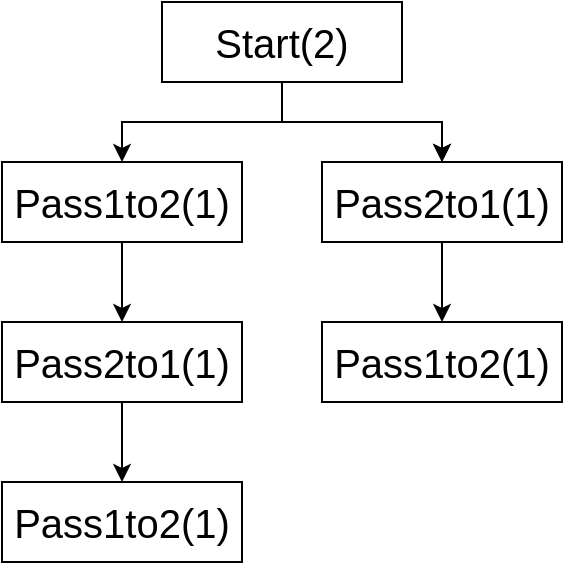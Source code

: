 <mxfile version="20.8.5" type="github"><diagram id="lI4BgrIZTb4HIJQqaTyI" name="ページ1"><mxGraphModel dx="1434" dy="731" grid="1" gridSize="10" guides="1" tooltips="1" connect="1" arrows="1" fold="1" page="1" pageScale="1" pageWidth="827" pageHeight="1169" math="0" shadow="0"><root><mxCell id="0"/><mxCell id="1" parent="0"/><mxCell id="EdhIGiwtXLYldp7msiqc-5" value="" style="edgeStyle=orthogonalEdgeStyle;rounded=0;orthogonalLoop=1;jettySize=auto;html=1;fontSize=20;entryX=0.5;entryY=0;entryDx=0;entryDy=0;" parent="1" source="EdhIGiwtXLYldp7msiqc-1" target="Fqb4TD7JOu4F3Ofy6Crc-2" edge="1"><mxGeometry relative="1" as="geometry"/></mxCell><mxCell id="Fqb4TD7JOu4F3Ofy6Crc-4" value="" style="edgeStyle=orthogonalEdgeStyle;rounded=0;orthogonalLoop=1;jettySize=auto;html=1;" edge="1" parent="1" source="EdhIGiwtXLYldp7msiqc-1" target="Fqb4TD7JOu4F3Ofy6Crc-2"><mxGeometry relative="1" as="geometry"><Array as="points"><mxPoint x="380" y="220"/><mxPoint x="460" y="220"/></Array></mxGeometry></mxCell><mxCell id="Fqb4TD7JOu4F3Ofy6Crc-5" style="edgeStyle=orthogonalEdgeStyle;rounded=0;orthogonalLoop=1;jettySize=auto;html=1;exitX=0.5;exitY=1;exitDx=0;exitDy=0;entryX=0.5;entryY=0;entryDx=0;entryDy=0;" edge="1" parent="1" source="EdhIGiwtXLYldp7msiqc-1" target="EdhIGiwtXLYldp7msiqc-3"><mxGeometry relative="1" as="geometry"><mxPoint x="300" y="240" as="targetPoint"/></mxGeometry></mxCell><mxCell id="EdhIGiwtXLYldp7msiqc-1" value="&lt;font style=&quot;font-size: 20px;&quot;&gt;Start(2)&lt;/font&gt;" style="rounded=0;whiteSpace=wrap;html=1;" parent="1" vertex="1"><mxGeometry x="320" y="160" width="120" height="40" as="geometry"/></mxCell><mxCell id="EdhIGiwtXLYldp7msiqc-7" value="" style="edgeStyle=orthogonalEdgeStyle;rounded=0;orthogonalLoop=1;jettySize=auto;html=1;fontSize=20;" parent="1" source="EdhIGiwtXLYldp7msiqc-2" target="EdhIGiwtXLYldp7msiqc-4" edge="1"><mxGeometry relative="1" as="geometry"/></mxCell><mxCell id="EdhIGiwtXLYldp7msiqc-2" value="&lt;font style=&quot;font-size: 20px;&quot;&gt;Pass2to1(1)&lt;/font&gt;" style="rounded=0;whiteSpace=wrap;html=1;" parent="1" vertex="1"><mxGeometry x="240" y="320" width="120" height="40" as="geometry"/></mxCell><mxCell id="EdhIGiwtXLYldp7msiqc-6" value="" style="edgeStyle=orthogonalEdgeStyle;rounded=0;orthogonalLoop=1;jettySize=auto;html=1;fontSize=20;" parent="1" source="EdhIGiwtXLYldp7msiqc-3" target="EdhIGiwtXLYldp7msiqc-2" edge="1"><mxGeometry relative="1" as="geometry"/></mxCell><mxCell id="EdhIGiwtXLYldp7msiqc-3" value="&lt;font style=&quot;font-size: 20px;&quot;&gt;Pass1to2(1)&lt;/font&gt;" style="rounded=0;whiteSpace=wrap;html=1;" parent="1" vertex="1"><mxGeometry x="240" y="240" width="120" height="40" as="geometry"/></mxCell><mxCell id="EdhIGiwtXLYldp7msiqc-4" value="&lt;font style=&quot;font-size: 20px;&quot;&gt;Pass1to2(1)&lt;/font&gt;" style="rounded=0;whiteSpace=wrap;html=1;" parent="1" vertex="1"><mxGeometry x="240" y="400" width="120" height="40" as="geometry"/></mxCell><mxCell id="Fqb4TD7JOu4F3Ofy6Crc-1" value="" style="edgeStyle=orthogonalEdgeStyle;rounded=0;orthogonalLoop=1;jettySize=auto;html=1;fontSize=20;" edge="1" parent="1" source="Fqb4TD7JOu4F3Ofy6Crc-2" target="Fqb4TD7JOu4F3Ofy6Crc-3"><mxGeometry relative="1" as="geometry"/></mxCell><mxCell id="Fqb4TD7JOu4F3Ofy6Crc-2" value="&lt;font style=&quot;font-size: 20px;&quot;&gt;Pass2to1(1)&lt;/font&gt;" style="rounded=0;whiteSpace=wrap;html=1;" vertex="1" parent="1"><mxGeometry x="400" y="240" width="120" height="40" as="geometry"/></mxCell><mxCell id="Fqb4TD7JOu4F3Ofy6Crc-3" value="&lt;font style=&quot;font-size: 20px;&quot;&gt;Pass1to2(1)&lt;/font&gt;" style="rounded=0;whiteSpace=wrap;html=1;" vertex="1" parent="1"><mxGeometry x="400" y="320" width="120" height="40" as="geometry"/></mxCell></root></mxGraphModel></diagram></mxfile>